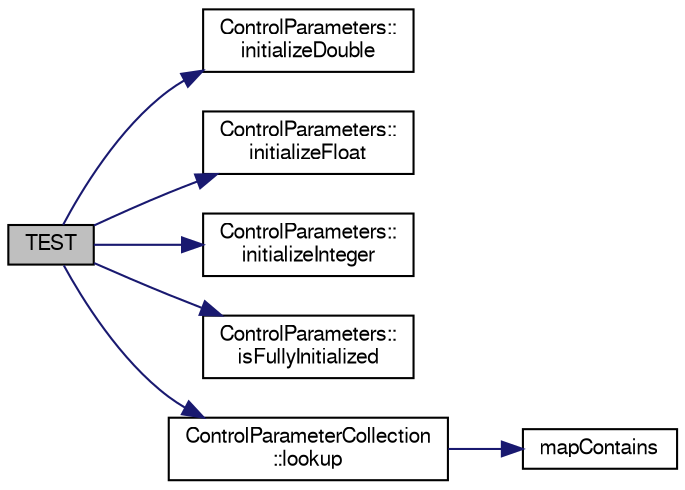 digraph "TEST"
{
  edge [fontname="FreeSans",fontsize="10",labelfontname="FreeSans",labelfontsize="10"];
  node [fontname="FreeSans",fontsize="10",shape=record];
  rankdir="LR";
  Node1 [label="TEST",height=0.2,width=0.4,color="black", fillcolor="grey75", style="filled", fontcolor="black"];
  Node1 -> Node2 [color="midnightblue",fontsize="10",style="solid",fontname="FreeSans"];
  Node2 [label="ControlParameters::\linitializeDouble",height=0.2,width=0.4,color="black", fillcolor="white", style="filled",URL="$d8/d86/class_control_parameters.html#ae5f39ed6a80cc0abe90887055acc922f"];
  Node1 -> Node3 [color="midnightblue",fontsize="10",style="solid",fontname="FreeSans"];
  Node3 [label="ControlParameters::\linitializeFloat",height=0.2,width=0.4,color="black", fillcolor="white", style="filled",URL="$d8/d86/class_control_parameters.html#a301ed9db3e1dc917c9130d706f1c7764"];
  Node1 -> Node4 [color="midnightblue",fontsize="10",style="solid",fontname="FreeSans"];
  Node4 [label="ControlParameters::\linitializeInteger",height=0.2,width=0.4,color="black", fillcolor="white", style="filled",URL="$d8/d86/class_control_parameters.html#aeb42c9876070a4358bff08c26e48f4b7"];
  Node1 -> Node5 [color="midnightblue",fontsize="10",style="solid",fontname="FreeSans"];
  Node5 [label="ControlParameters::\lisFullyInitialized",height=0.2,width=0.4,color="black", fillcolor="white", style="filled",URL="$d8/d86/class_control_parameters.html#a12b144b3d659080b6e0bfd93569b566e"];
  Node1 -> Node6 [color="midnightblue",fontsize="10",style="solid",fontname="FreeSans"];
  Node6 [label="ControlParameterCollection\l::lookup",height=0.2,width=0.4,color="black", fillcolor="white", style="filled",URL="$dd/da1/class_control_parameter_collection.html#a9e6262aa46992ca879b50d70df030a56"];
  Node6 -> Node7 [color="midnightblue",fontsize="10",style="solid",fontname="FreeSans"];
  Node7 [label="mapContains",height=0.2,width=0.4,color="black", fillcolor="white", style="filled",URL="$de/df0/utilities_8h.html#a8ee36d7e1f86b7307f0e0aef157237a7"];
}
